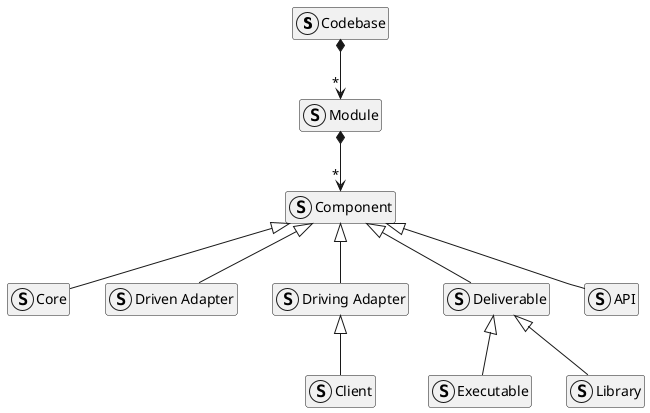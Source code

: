@startuml
hide empty members

struct Codebase
struct Module
struct Component
struct Core
struct DrivenAdapter as "Driven Adapter"
struct DrivingAdapter as "Driving Adapter"
struct Deliverable
struct Executable
struct Library
struct Client
struct API

Codebase *--> "*" Module
Module *--> "*" Component

Component <|-- Core
Component <|-- DrivenAdapter
Component <|-- DrivingAdapter
Component <|-- Deliverable
Component <|-- API

Deliverable <|-- Executable
Deliverable <|-- Library

DrivingAdapter <|-- Client
@enduml
